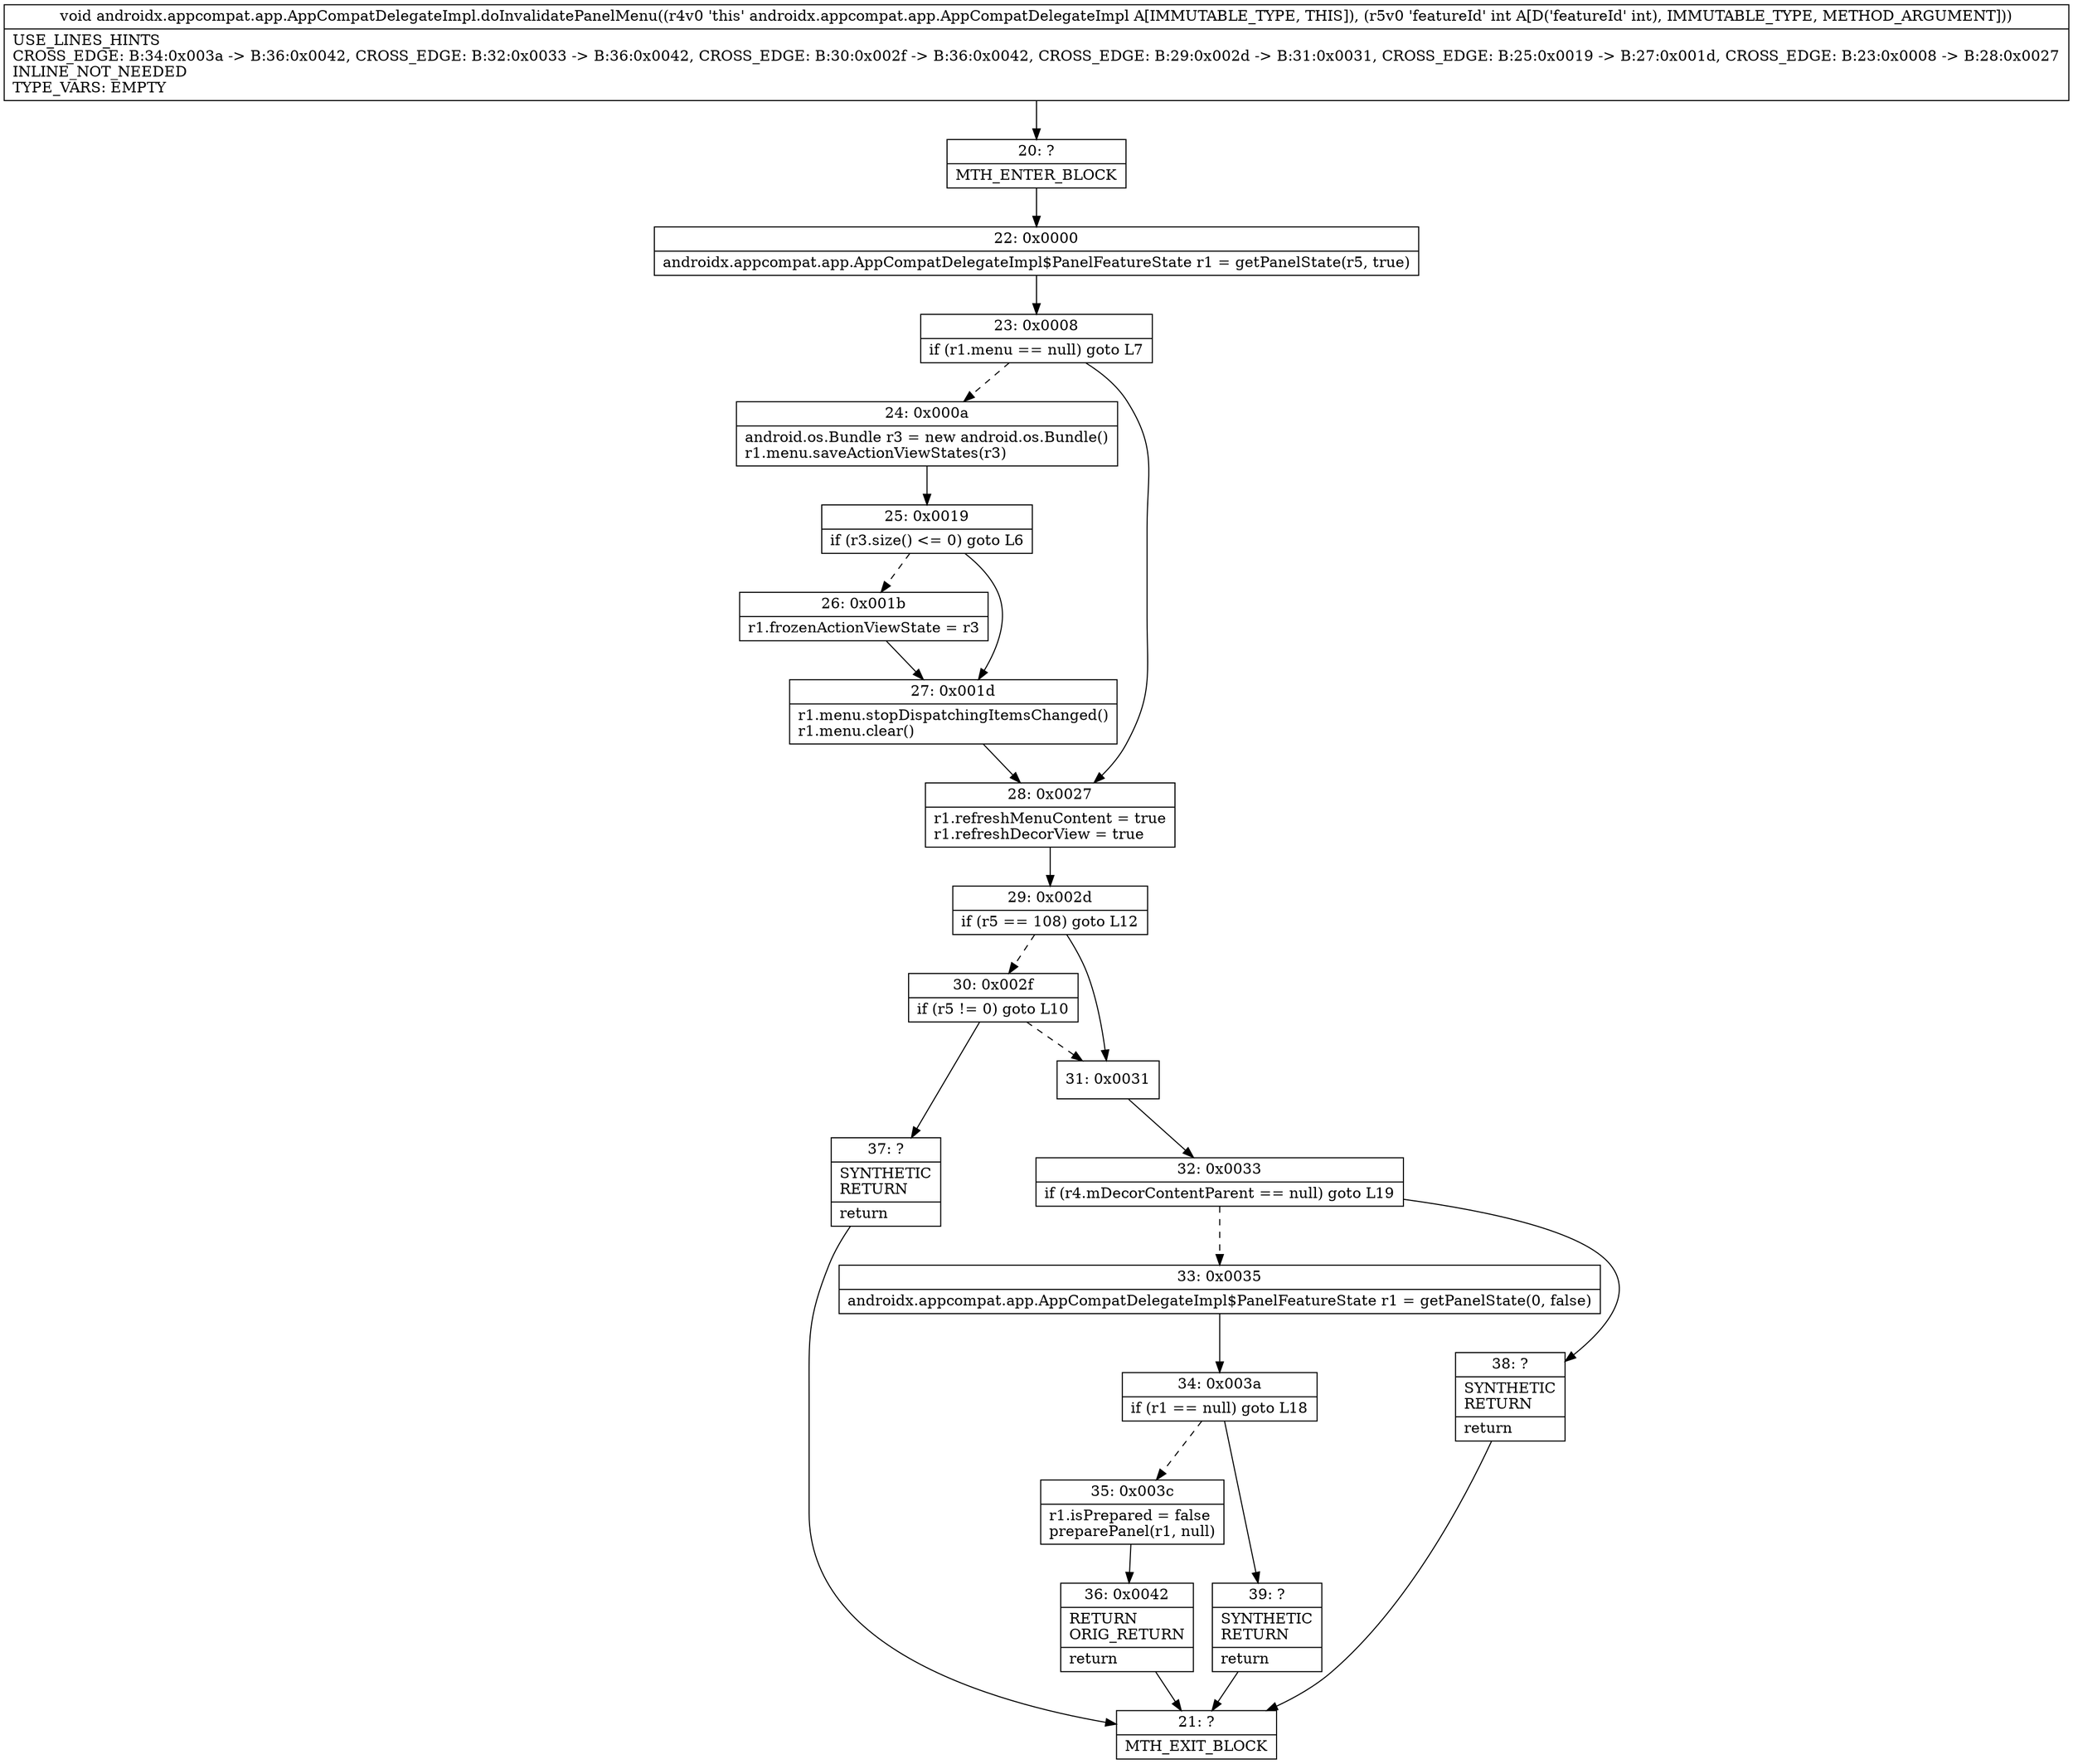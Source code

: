 digraph "CFG forandroidx.appcompat.app.AppCompatDelegateImpl.doInvalidatePanelMenu(I)V" {
Node_20 [shape=record,label="{20\:\ ?|MTH_ENTER_BLOCK\l}"];
Node_22 [shape=record,label="{22\:\ 0x0000|androidx.appcompat.app.AppCompatDelegateImpl$PanelFeatureState r1 = getPanelState(r5, true)\l}"];
Node_23 [shape=record,label="{23\:\ 0x0008|if (r1.menu == null) goto L7\l}"];
Node_24 [shape=record,label="{24\:\ 0x000a|android.os.Bundle r3 = new android.os.Bundle()\lr1.menu.saveActionViewStates(r3)\l}"];
Node_25 [shape=record,label="{25\:\ 0x0019|if (r3.size() \<= 0) goto L6\l}"];
Node_26 [shape=record,label="{26\:\ 0x001b|r1.frozenActionViewState = r3\l}"];
Node_27 [shape=record,label="{27\:\ 0x001d|r1.menu.stopDispatchingItemsChanged()\lr1.menu.clear()\l}"];
Node_28 [shape=record,label="{28\:\ 0x0027|r1.refreshMenuContent = true\lr1.refreshDecorView = true\l}"];
Node_29 [shape=record,label="{29\:\ 0x002d|if (r5 == 108) goto L12\l}"];
Node_30 [shape=record,label="{30\:\ 0x002f|if (r5 != 0) goto L10\l}"];
Node_37 [shape=record,label="{37\:\ ?|SYNTHETIC\lRETURN\l|return\l}"];
Node_21 [shape=record,label="{21\:\ ?|MTH_EXIT_BLOCK\l}"];
Node_31 [shape=record,label="{31\:\ 0x0031}"];
Node_32 [shape=record,label="{32\:\ 0x0033|if (r4.mDecorContentParent == null) goto L19\l}"];
Node_33 [shape=record,label="{33\:\ 0x0035|androidx.appcompat.app.AppCompatDelegateImpl$PanelFeatureState r1 = getPanelState(0, false)\l}"];
Node_34 [shape=record,label="{34\:\ 0x003a|if (r1 == null) goto L18\l}"];
Node_35 [shape=record,label="{35\:\ 0x003c|r1.isPrepared = false\lpreparePanel(r1, null)\l}"];
Node_36 [shape=record,label="{36\:\ 0x0042|RETURN\lORIG_RETURN\l|return\l}"];
Node_39 [shape=record,label="{39\:\ ?|SYNTHETIC\lRETURN\l|return\l}"];
Node_38 [shape=record,label="{38\:\ ?|SYNTHETIC\lRETURN\l|return\l}"];
MethodNode[shape=record,label="{void androidx.appcompat.app.AppCompatDelegateImpl.doInvalidatePanelMenu((r4v0 'this' androidx.appcompat.app.AppCompatDelegateImpl A[IMMUTABLE_TYPE, THIS]), (r5v0 'featureId' int A[D('featureId' int), IMMUTABLE_TYPE, METHOD_ARGUMENT]))  | USE_LINES_HINTS\lCROSS_EDGE: B:34:0x003a \-\> B:36:0x0042, CROSS_EDGE: B:32:0x0033 \-\> B:36:0x0042, CROSS_EDGE: B:30:0x002f \-\> B:36:0x0042, CROSS_EDGE: B:29:0x002d \-\> B:31:0x0031, CROSS_EDGE: B:25:0x0019 \-\> B:27:0x001d, CROSS_EDGE: B:23:0x0008 \-\> B:28:0x0027\lINLINE_NOT_NEEDED\lTYPE_VARS: EMPTY\l}"];
MethodNode -> Node_20;Node_20 -> Node_22;
Node_22 -> Node_23;
Node_23 -> Node_24[style=dashed];
Node_23 -> Node_28;
Node_24 -> Node_25;
Node_25 -> Node_26[style=dashed];
Node_25 -> Node_27;
Node_26 -> Node_27;
Node_27 -> Node_28;
Node_28 -> Node_29;
Node_29 -> Node_30[style=dashed];
Node_29 -> Node_31;
Node_30 -> Node_31[style=dashed];
Node_30 -> Node_37;
Node_37 -> Node_21;
Node_31 -> Node_32;
Node_32 -> Node_33[style=dashed];
Node_32 -> Node_38;
Node_33 -> Node_34;
Node_34 -> Node_35[style=dashed];
Node_34 -> Node_39;
Node_35 -> Node_36;
Node_36 -> Node_21;
Node_39 -> Node_21;
Node_38 -> Node_21;
}

